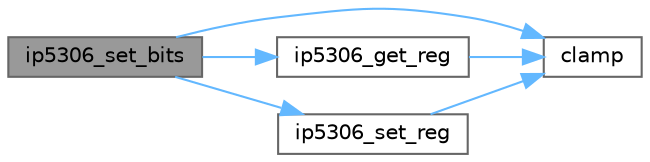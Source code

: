 digraph "ip5306_set_bits"
{
 // LATEX_PDF_SIZE
  bgcolor="transparent";
  edge [fontname=Helvetica,fontsize=10,labelfontname=Helvetica,labelfontsize=10];
  node [fontname=Helvetica,fontsize=10,shape=box,height=0.2,width=0.4];
  rankdir="LR";
  Node1 [id="Node000001",label="ip5306_set_bits",height=0.2,width=0.4,color="gray40", fillcolor="grey60", style="filled", fontcolor="black",tooltip=" "];
  Node1 -> Node2 [id="edge1_Node000001_Node000002",color="steelblue1",style="solid",tooltip=" "];
  Node2 [id="Node000002",label="clamp",height=0.2,width=0.4,color="grey40", fillcolor="white", style="filled",URL="$archive_2bgeigie__firmware__pio_2src_2configuration__server_8cpp.html#aed8613cf8a8e4ab677db757821414653",tooltip=" "];
  Node1 -> Node3 [id="edge2_Node000001_Node000003",color="steelblue1",style="solid",tooltip=" "];
  Node3 [id="Node000003",label="ip5306_get_reg",height=0.2,width=0.4,color="grey40", fillcolor="white", style="filled",URL="$_raku__code_8cpp.html#a8182dcd177e84e24016f6f4e5c79be03",tooltip=" "];
  Node3 -> Node2 [id="edge3_Node000003_Node000002",color="steelblue1",style="solid",tooltip=" "];
  Node1 -> Node4 [id="edge4_Node000001_Node000004",color="steelblue1",style="solid",tooltip=" "];
  Node4 [id="Node000004",label="ip5306_set_reg",height=0.2,width=0.4,color="grey40", fillcolor="white", style="filled",URL="$_raku__code_8cpp.html#a8e821d92d3c855ecb9429714fb9e685b",tooltip=" "];
  Node4 -> Node2 [id="edge5_Node000004_Node000002",color="steelblue1",style="solid",tooltip=" "];
}
